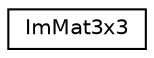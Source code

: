 digraph "Graphical Class Hierarchy"
{
 // LATEX_PDF_SIZE
  edge [fontname="Helvetica",fontsize="10",labelfontname="Helvetica",labelfontsize="10"];
  node [fontname="Helvetica",fontsize="10",shape=record];
  rankdir="LR";
  Node0 [label="ImMat3x3",height=0.2,width=0.4,color="black", fillcolor="white", style="filled",URL="$struct_im_mat3x3.html",tooltip=" "];
}
